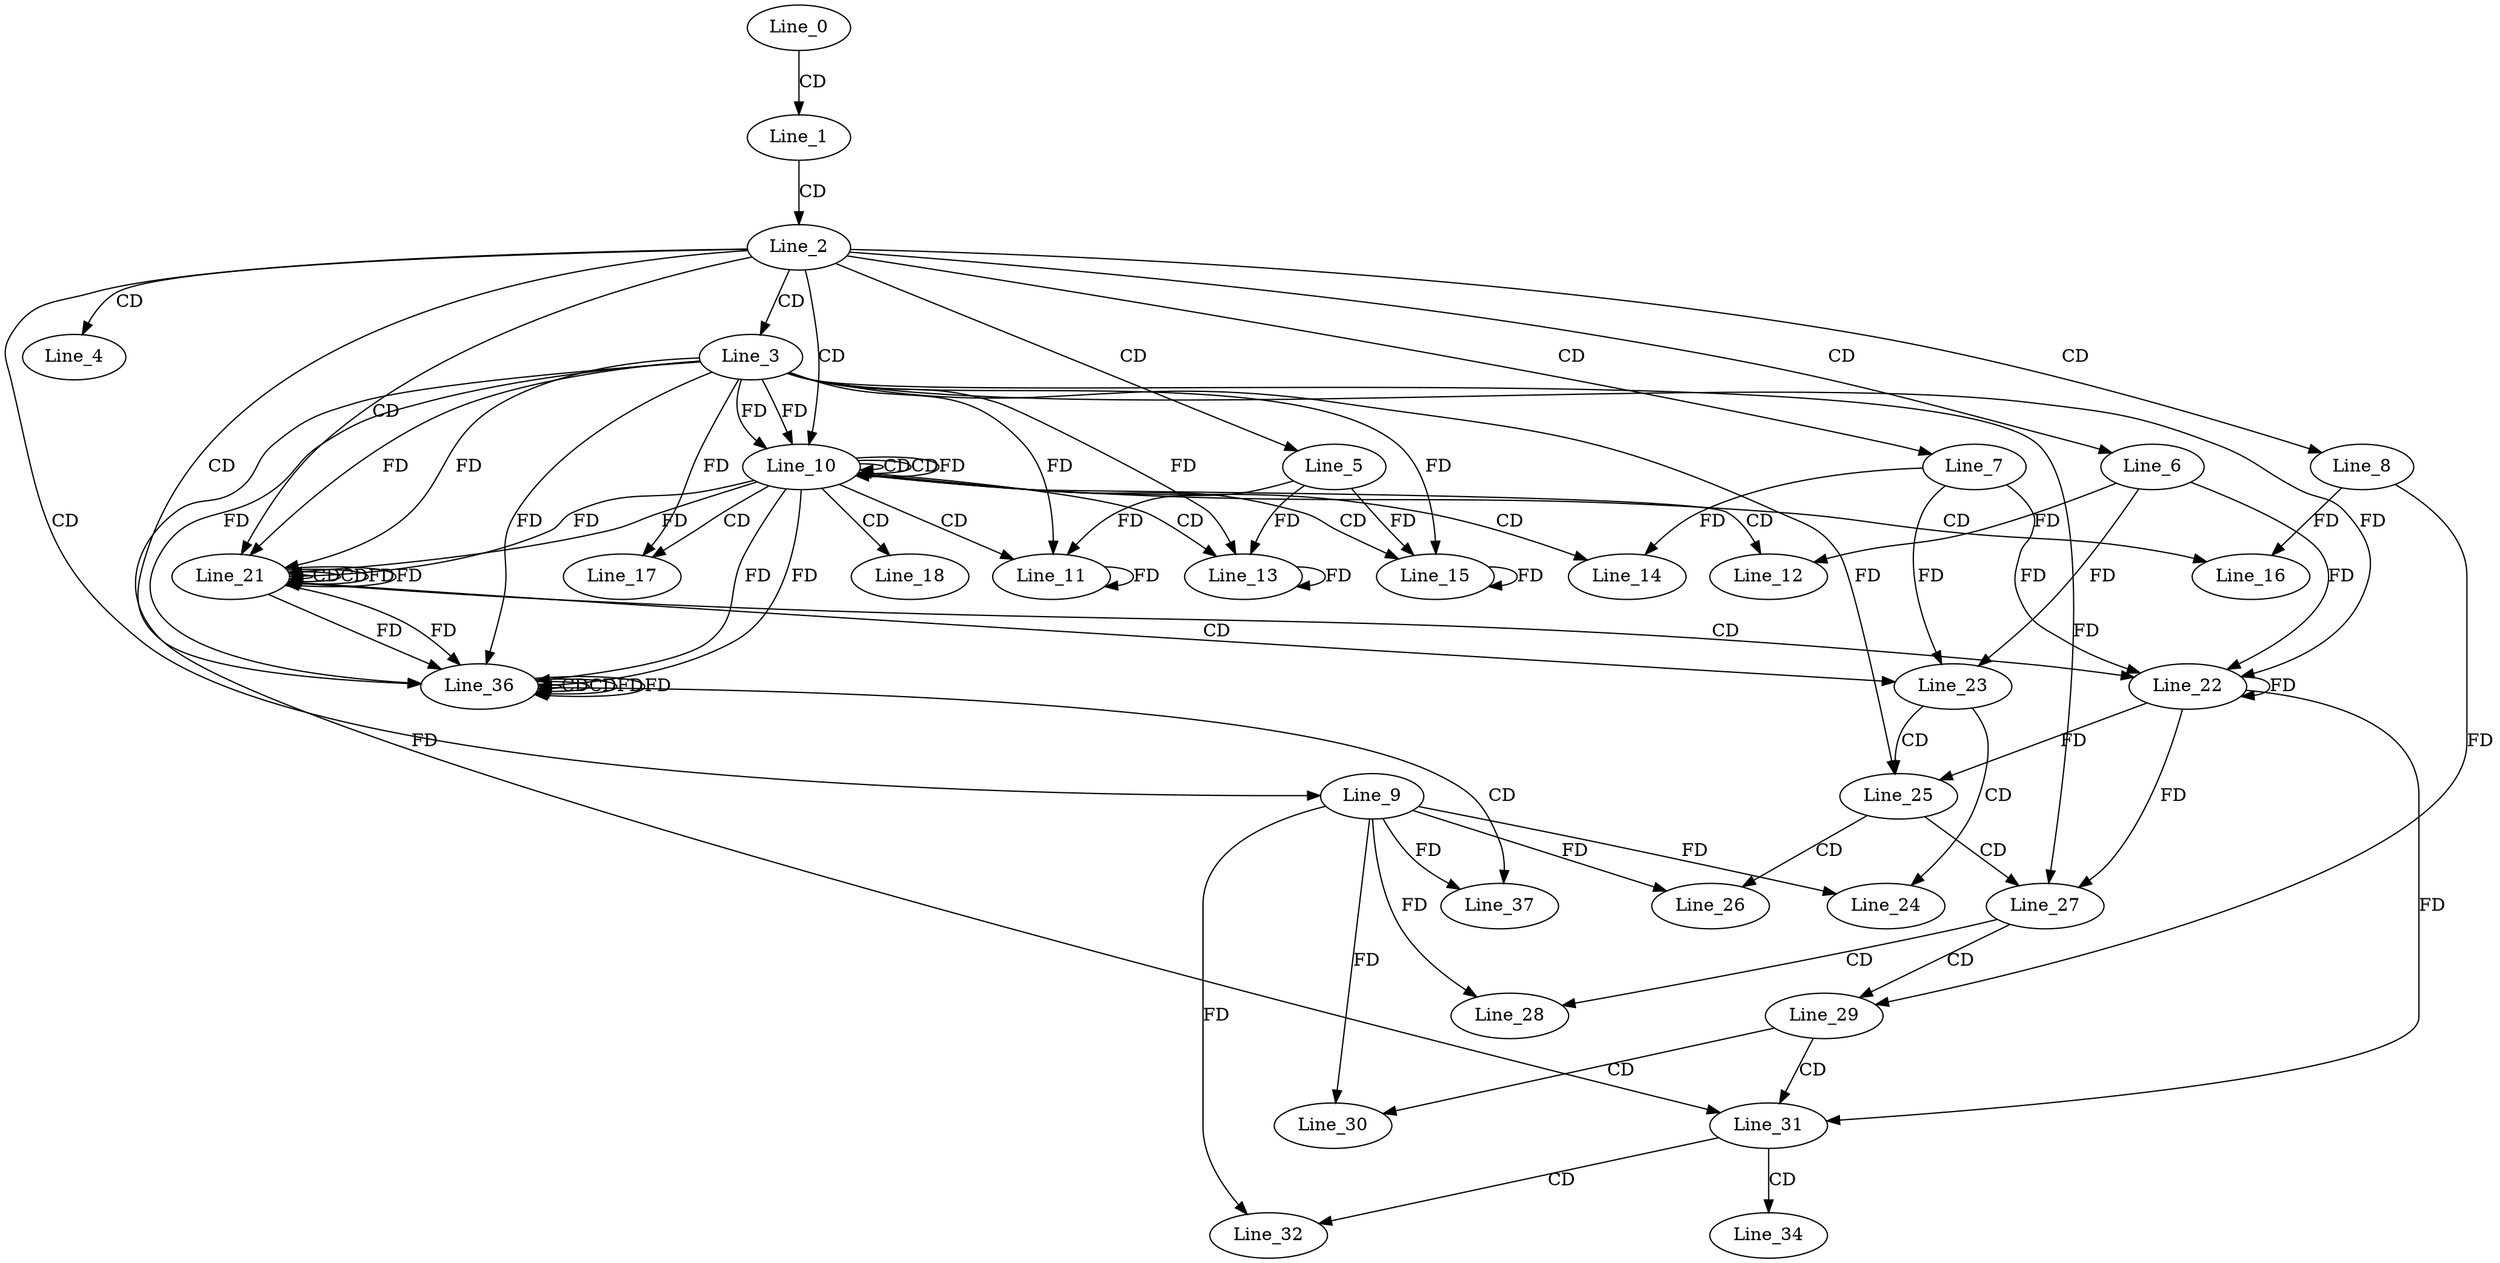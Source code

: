 digraph G {
  Line_0;
  Line_1;
  Line_2;
  Line_3;
  Line_4;
  Line_5;
  Line_6;
  Line_7;
  Line_8;
  Line_9;
  Line_10;
  Line_10;
  Line_10;
  Line_11;
  Line_11;
  Line_12;
  Line_13;
  Line_13;
  Line_14;
  Line_15;
  Line_15;
  Line_16;
  Line_17;
  Line_18;
  Line_21;
  Line_21;
  Line_21;
  Line_22;
  Line_22;
  Line_22;
  Line_23;
  Line_23;
  Line_23;
  Line_24;
  Line_25;
  Line_26;
  Line_27;
  Line_28;
  Line_29;
  Line_29;
  Line_30;
  Line_31;
  Line_32;
  Line_34;
  Line_36;
  Line_36;
  Line_36;
  Line_37;
  Line_37;
  Line_0 -> Line_1 [ label="CD" ];
  Line_1 -> Line_2 [ label="CD" ];
  Line_2 -> Line_3 [ label="CD" ];
  Line_2 -> Line_4 [ label="CD" ];
  Line_2 -> Line_5 [ label="CD" ];
  Line_2 -> Line_6 [ label="CD" ];
  Line_2 -> Line_7 [ label="CD" ];
  Line_2 -> Line_8 [ label="CD" ];
  Line_2 -> Line_9 [ label="CD" ];
  Line_2 -> Line_10 [ label="CD" ];
  Line_10 -> Line_10 [ label="CD" ];
  Line_3 -> Line_10 [ label="FD" ];
  Line_10 -> Line_10 [ label="CD" ];
  Line_10 -> Line_10 [ label="FD" ];
  Line_3 -> Line_10 [ label="FD" ];
  Line_10 -> Line_11 [ label="CD" ];
  Line_11 -> Line_11 [ label="FD" ];
  Line_3 -> Line_11 [ label="FD" ];
  Line_5 -> Line_11 [ label="FD" ];
  Line_10 -> Line_12 [ label="CD" ];
  Line_6 -> Line_12 [ label="FD" ];
  Line_10 -> Line_13 [ label="CD" ];
  Line_13 -> Line_13 [ label="FD" ];
  Line_3 -> Line_13 [ label="FD" ];
  Line_5 -> Line_13 [ label="FD" ];
  Line_10 -> Line_14 [ label="CD" ];
  Line_7 -> Line_14 [ label="FD" ];
  Line_10 -> Line_15 [ label="CD" ];
  Line_15 -> Line_15 [ label="FD" ];
  Line_3 -> Line_15 [ label="FD" ];
  Line_5 -> Line_15 [ label="FD" ];
  Line_10 -> Line_16 [ label="CD" ];
  Line_8 -> Line_16 [ label="FD" ];
  Line_10 -> Line_17 [ label="CD" ];
  Line_3 -> Line_17 [ label="FD" ];
  Line_10 -> Line_18 [ label="CD" ];
  Line_2 -> Line_21 [ label="CD" ];
  Line_21 -> Line_21 [ label="CD" ];
  Line_3 -> Line_21 [ label="FD" ];
  Line_10 -> Line_21 [ label="FD" ];
  Line_21 -> Line_21 [ label="CD" ];
  Line_21 -> Line_21 [ label="FD" ];
  Line_10 -> Line_21 [ label="FD" ];
  Line_3 -> Line_21 [ label="FD" ];
  Line_21 -> Line_22 [ label="CD" ];
  Line_22 -> Line_22 [ label="FD" ];
  Line_3 -> Line_22 [ label="FD" ];
  Line_7 -> Line_22 [ label="FD" ];
  Line_6 -> Line_22 [ label="FD" ];
  Line_21 -> Line_23 [ label="CD" ];
  Line_7 -> Line_23 [ label="FD" ];
  Line_6 -> Line_23 [ label="FD" ];
  Line_23 -> Line_24 [ label="CD" ];
  Line_9 -> Line_24 [ label="FD" ];
  Line_23 -> Line_25 [ label="CD" ];
  Line_22 -> Line_25 [ label="FD" ];
  Line_3 -> Line_25 [ label="FD" ];
  Line_25 -> Line_26 [ label="CD" ];
  Line_9 -> Line_26 [ label="FD" ];
  Line_25 -> Line_27 [ label="CD" ];
  Line_22 -> Line_27 [ label="FD" ];
  Line_3 -> Line_27 [ label="FD" ];
  Line_27 -> Line_28 [ label="CD" ];
  Line_9 -> Line_28 [ label="FD" ];
  Line_27 -> Line_29 [ label="CD" ];
  Line_8 -> Line_29 [ label="FD" ];
  Line_29 -> Line_30 [ label="CD" ];
  Line_9 -> Line_30 [ label="FD" ];
  Line_29 -> Line_31 [ label="CD" ];
  Line_22 -> Line_31 [ label="FD" ];
  Line_3 -> Line_31 [ label="FD" ];
  Line_31 -> Line_32 [ label="CD" ];
  Line_9 -> Line_32 [ label="FD" ];
  Line_31 -> Line_34 [ label="CD" ];
  Line_2 -> Line_36 [ label="CD" ];
  Line_36 -> Line_36 [ label="CD" ];
  Line_21 -> Line_36 [ label="FD" ];
  Line_10 -> Line_36 [ label="FD" ];
  Line_3 -> Line_36 [ label="FD" ];
  Line_36 -> Line_36 [ label="CD" ];
  Line_36 -> Line_36 [ label="FD" ];
  Line_21 -> Line_36 [ label="FD" ];
  Line_10 -> Line_36 [ label="FD" ];
  Line_3 -> Line_36 [ label="FD" ];
  Line_36 -> Line_37 [ label="CD" ];
  Line_9 -> Line_37 [ label="FD" ];
  Line_21 -> Line_21 [ label="FD" ];
  Line_36 -> Line_36 [ label="FD" ];
}
